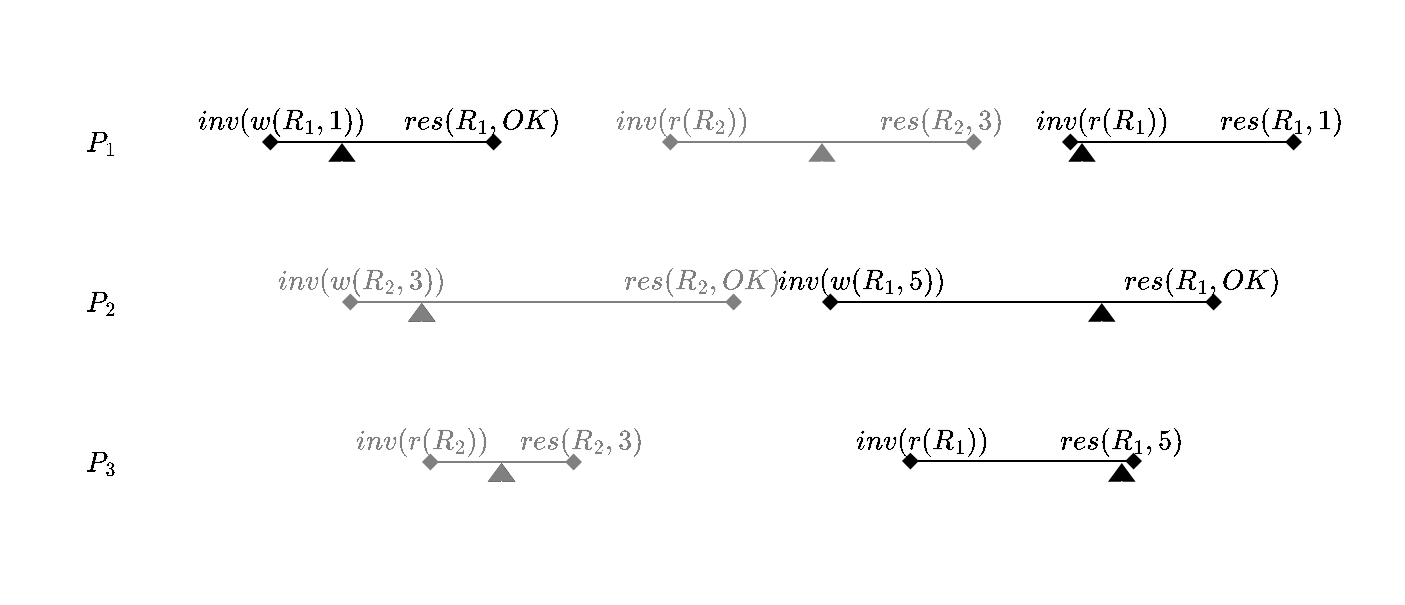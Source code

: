 <mxfile version="20.6.1" type="device"><diagram id="lIlURctpBFSEksVBJOmT" name="ページ1"><mxGraphModel dx="1920" dy="1844" grid="1" gridSize="10" guides="1" tooltips="1" connect="1" arrows="1" fold="1" page="1" pageScale="1" pageWidth="827" pageHeight="1169" math="1" shadow="0"><root><mxCell id="0"/><mxCell id="1" parent="0"/><mxCell id="S8ao46J4iLqzJfQgbNo5-5" value="" style="rounded=0;whiteSpace=wrap;html=1;fontSize=20;fillColor=none;strokeColor=#FFFFFF;" parent="1" vertex="1"><mxGeometry x="-10" y="-10" width="700" height="300" as="geometry"/></mxCell><mxCell id="KzsNHFru3U_84lXCOUl1-9" value="" style="endArrow=diamond;html=1;rounded=0;startArrow=diamond;startFill=1;endFill=1;" parent="1" edge="1"><mxGeometry width="50" height="50" relative="1" as="geometry"><mxPoint x="120" y="60.0" as="sourcePoint"/><mxPoint x="240" y="60" as="targetPoint"/></mxGeometry></mxCell><mxCell id="KzsNHFru3U_84lXCOUl1-10" value="" style="endArrow=diamond;html=1;rounded=0;startArrow=diamond;startFill=1;endFill=1;strokeColor=#808080;" parent="1" edge="1"><mxGeometry width="50" height="50" relative="1" as="geometry"><mxPoint x="160" y="140" as="sourcePoint"/><mxPoint x="360" y="140" as="targetPoint"/></mxGeometry></mxCell><mxCell id="KzsNHFru3U_84lXCOUl1-11" value="" style="endArrow=diamond;html=1;rounded=0;startArrow=diamond;startFill=1;endFill=1;strokeColor=#808080;" parent="1" edge="1"><mxGeometry width="50" height="50" relative="1" as="geometry"><mxPoint x="200" y="220.0" as="sourcePoint"/><mxPoint x="280" y="220" as="targetPoint"/></mxGeometry></mxCell><mxCell id="KzsNHFru3U_84lXCOUl1-12" value="" style="endArrow=diamond;html=1;rounded=0;startArrow=diamond;startFill=1;endFill=1;strokeColor=#808080;" parent="1" edge="1"><mxGeometry width="50" height="50" relative="1" as="geometry"><mxPoint x="320" y="60.0" as="sourcePoint"/><mxPoint x="480" y="60" as="targetPoint"/></mxGeometry></mxCell><mxCell id="KzsNHFru3U_84lXCOUl1-14" value="" style="endArrow=diamond;html=1;rounded=0;startArrow=diamond;startFill=1;endFill=1;" parent="1" edge="1"><mxGeometry width="50" height="50" relative="1" as="geometry"><mxPoint x="400" y="140" as="sourcePoint"/><mxPoint x="600" y="140" as="targetPoint"/></mxGeometry></mxCell><mxCell id="KzsNHFru3U_84lXCOUl1-15" value="" style="endArrow=diamond;html=1;rounded=0;startArrow=diamond;startFill=1;endFill=1;" parent="1" edge="1"><mxGeometry width="50" height="50" relative="1" as="geometry"><mxPoint x="440" y="219.52" as="sourcePoint"/><mxPoint x="560" y="219.52" as="targetPoint"/></mxGeometry></mxCell><mxCell id="KzsNHFru3U_84lXCOUl1-16" value="" style="endArrow=diamond;html=1;rounded=0;startArrow=diamond;startFill=1;endFill=1;" parent="1" edge="1"><mxGeometry width="50" height="50" relative="1" as="geometry"><mxPoint x="520" y="60.0" as="sourcePoint"/><mxPoint x="640" y="60" as="targetPoint"/></mxGeometry></mxCell><mxCell id="KzsNHFru3U_84lXCOUl1-17" value="$$inv(w(R_1,1))$$" style="rounded=0;whiteSpace=wrap;html=1;fillColor=none;strokeColor=none;" parent="1" vertex="1"><mxGeometry x="90" y="40" width="80" height="20" as="geometry"/></mxCell><mxCell id="KzsNHFru3U_84lXCOUl1-18" value="$$res(R_1,OK)$$" style="rounded=0;whiteSpace=wrap;html=1;fillColor=none;strokeColor=none;" parent="1" vertex="1"><mxGeometry x="190" y="40" width="80" height="20" as="geometry"/></mxCell><mxCell id="KzsNHFru3U_84lXCOUl1-19" value="$$inv(w(R_2,3))$$" style="rounded=0;whiteSpace=wrap;html=1;fillColor=none;strokeColor=none;fontColor=#808080;" parent="1" vertex="1"><mxGeometry x="130" y="120" width="80" height="20" as="geometry"/></mxCell><mxCell id="KzsNHFru3U_84lXCOUl1-20" value="$$res(R_2,OK)$$" style="rounded=0;whiteSpace=wrap;html=1;fillColor=none;strokeColor=none;fontColor=#808080;" parent="1" vertex="1"><mxGeometry x="300" y="120" width="80" height="20" as="geometry"/></mxCell><mxCell id="KzsNHFru3U_84lXCOUl1-21" value="$$inv(r(R_2))$$" style="rounded=0;whiteSpace=wrap;html=1;fillColor=none;strokeColor=none;fontColor=#808080;" parent="1" vertex="1"><mxGeometry x="160" y="200" width="80" height="20" as="geometry"/></mxCell><mxCell id="KzsNHFru3U_84lXCOUl1-22" value="$$res(R_2,3)$$" style="rounded=0;whiteSpace=wrap;html=1;fillColor=none;strokeColor=none;fontColor=#808080;" parent="1" vertex="1"><mxGeometry x="240" y="200" width="80" height="20" as="geometry"/></mxCell><mxCell id="KzsNHFru3U_84lXCOUl1-23" value="$$inv(r(R_2))$$" style="rounded=0;whiteSpace=wrap;html=1;fillColor=none;strokeColor=none;fontColor=#808080;" parent="1" vertex="1"><mxGeometry x="290" y="40" width="80" height="20" as="geometry"/></mxCell><mxCell id="KzsNHFru3U_84lXCOUl1-24" value="$$res(R_2,3)$$" style="rounded=0;whiteSpace=wrap;html=1;fillColor=none;strokeColor=none;fontColor=#808080;" parent="1" vertex="1"><mxGeometry x="420" y="40" width="80" height="20" as="geometry"/></mxCell><mxCell id="KzsNHFru3U_84lXCOUl1-25" value="$$inv(r(R_1))$$" style="rounded=0;whiteSpace=wrap;html=1;fillColor=none;strokeColor=none;" parent="1" vertex="1"><mxGeometry x="500" y="40" width="80" height="20" as="geometry"/></mxCell><mxCell id="KzsNHFru3U_84lXCOUl1-26" value="$$res(R_1,1)$$" style="rounded=0;whiteSpace=wrap;html=1;fillColor=none;strokeColor=none;" parent="1" vertex="1"><mxGeometry x="590" y="40" width="80" height="20" as="geometry"/></mxCell><mxCell id="KzsNHFru3U_84lXCOUl1-27" value="$$inv(w(R_1,5))$$" style="rounded=0;whiteSpace=wrap;html=1;fillColor=none;strokeColor=none;" parent="1" vertex="1"><mxGeometry x="380" y="120" width="80" height="20" as="geometry"/></mxCell><mxCell id="KzsNHFru3U_84lXCOUl1-28" value="$$res(R_1,OK)$$" style="rounded=0;whiteSpace=wrap;html=1;fillColor=none;strokeColor=none;" parent="1" vertex="1"><mxGeometry x="550" y="120" width="80" height="20" as="geometry"/></mxCell><mxCell id="KzsNHFru3U_84lXCOUl1-29" value="$$inv(r(R_1))$$" style="rounded=0;whiteSpace=wrap;html=1;fillColor=none;strokeColor=none;" parent="1" vertex="1"><mxGeometry x="410" y="200" width="80" height="20" as="geometry"/></mxCell><mxCell id="KzsNHFru3U_84lXCOUl1-30" value="$$res(R_1,5)$$" style="rounded=0;whiteSpace=wrap;html=1;fillColor=none;strokeColor=none;" parent="1" vertex="1"><mxGeometry x="510" y="200" width="80" height="20" as="geometry"/></mxCell><mxCell id="KzsNHFru3U_84lXCOUl1-31" value="$$P_1$$" style="rounded=0;whiteSpace=wrap;html=1;fillColor=none;strokeColor=none;" parent="1" vertex="1"><mxGeometry x="20" y="40" width="40" height="40" as="geometry"/></mxCell><mxCell id="KzsNHFru3U_84lXCOUl1-32" value="$$P_2$$" style="rounded=0;whiteSpace=wrap;html=1;fillColor=none;strokeColor=none;" parent="1" vertex="1"><mxGeometry x="20" y="120" width="40" height="40" as="geometry"/></mxCell><mxCell id="KzsNHFru3U_84lXCOUl1-33" value="$$P_3$$" style="rounded=0;whiteSpace=wrap;html=1;fillColor=none;strokeColor=none;" parent="1" vertex="1"><mxGeometry x="20" y="200" width="40" height="40" as="geometry"/></mxCell><mxCell id="HoCwW62XY5uKP_Emx8D0-3" value="" style="shape=flexArrow;endArrow=classic;html=1;rounded=0;fillColor=#000000;strokeColor=none;width=0.556;endSize=2.778;endWidth=12.253;" parent="1" edge="1"><mxGeometry width="50" height="50" relative="1" as="geometry"><mxPoint x="160" y="70" as="sourcePoint"/><mxPoint x="160" y="60" as="targetPoint"/><Array as="points"/></mxGeometry></mxCell><mxCell id="HoCwW62XY5uKP_Emx8D0-4" value="" style="shape=flexArrow;endArrow=classic;html=1;rounded=0;fillColor=#000000;strokeColor=none;width=0.556;endSize=2.778;endWidth=12.253;" parent="1" edge="1"><mxGeometry width="50" height="50" relative="1" as="geometry"><mxPoint x="199.9" y="150" as="sourcePoint"/><mxPoint x="199.9" y="140" as="targetPoint"/><Array as="points"/></mxGeometry></mxCell><mxCell id="HoCwW62XY5uKP_Emx8D0-5" value="" style="shape=flexArrow;endArrow=classic;html=1;rounded=0;fillColor=#000000;strokeColor=none;width=0.556;endSize=2.778;endWidth=12.253;" parent="1" edge="1"><mxGeometry width="50" height="50" relative="1" as="geometry"><mxPoint x="239.81" y="230" as="sourcePoint"/><mxPoint x="239.81" y="220" as="targetPoint"/><Array as="points"/></mxGeometry></mxCell><mxCell id="HoCwW62XY5uKP_Emx8D0-6" value="" style="shape=flexArrow;endArrow=classic;html=1;rounded=0;fillColor=#808080;strokeColor=none;width=0.556;endSize=2.778;endWidth=12.253;" parent="1" edge="1"><mxGeometry width="50" height="50" relative="1" as="geometry"><mxPoint x="400.0" y="70" as="sourcePoint"/><mxPoint x="400.0" y="60" as="targetPoint"/><Array as="points"/></mxGeometry></mxCell><mxCell id="HoCwW62XY5uKP_Emx8D0-7" value="" style="shape=flexArrow;endArrow=classic;html=1;rounded=0;fillColor=#000000;strokeColor=none;width=0.556;endSize=2.778;endWidth=12.253;" parent="1" edge="1"><mxGeometry width="50" height="50" relative="1" as="geometry"><mxPoint x="530.0" y="70" as="sourcePoint"/><mxPoint x="530.0" y="60" as="targetPoint"/><Array as="points"/></mxGeometry></mxCell><mxCell id="HoCwW62XY5uKP_Emx8D0-8" value="" style="shape=flexArrow;endArrow=classic;html=1;rounded=0;fillColor=#000000;strokeColor=none;width=0.556;endSize=2.778;endWidth=12.253;" parent="1" edge="1"><mxGeometry width="50" height="50" relative="1" as="geometry"><mxPoint x="539.89" y="150" as="sourcePoint"/><mxPoint x="539.89" y="140" as="targetPoint"/><Array as="points"/></mxGeometry></mxCell><mxCell id="HoCwW62XY5uKP_Emx8D0-9" value="" style="shape=flexArrow;endArrow=classic;html=1;rounded=0;fillColor=#000000;strokeColor=none;width=0.556;endSize=2.778;endWidth=12.253;" parent="1" edge="1"><mxGeometry width="50" height="50" relative="1" as="geometry"><mxPoint x="549.89" y="230" as="sourcePoint"/><mxPoint x="549.89" y="220" as="targetPoint"/><Array as="points"/></mxGeometry></mxCell><mxCell id="5YL5lV_9qquIiS52tAf8-1" value="" style="shape=flexArrow;endArrow=classic;html=1;rounded=0;fillColor=#808080;strokeColor=none;width=0.556;endSize=2.778;endWidth=12.253;" edge="1" parent="1"><mxGeometry width="50" height="50" relative="1" as="geometry"><mxPoint x="199.81" y="150" as="sourcePoint"/><mxPoint x="199.81" y="140" as="targetPoint"/><Array as="points"/></mxGeometry></mxCell><mxCell id="5YL5lV_9qquIiS52tAf8-2" value="" style="shape=flexArrow;endArrow=classic;html=1;rounded=0;fillColor=#808080;strokeColor=none;width=0.556;endSize=2.778;endWidth=12.253;" edge="1" parent="1"><mxGeometry width="50" height="50" relative="1" as="geometry"><mxPoint x="239.72" y="230" as="sourcePoint"/><mxPoint x="239.72" y="220" as="targetPoint"/><Array as="points"/></mxGeometry></mxCell></root></mxGraphModel></diagram></mxfile>